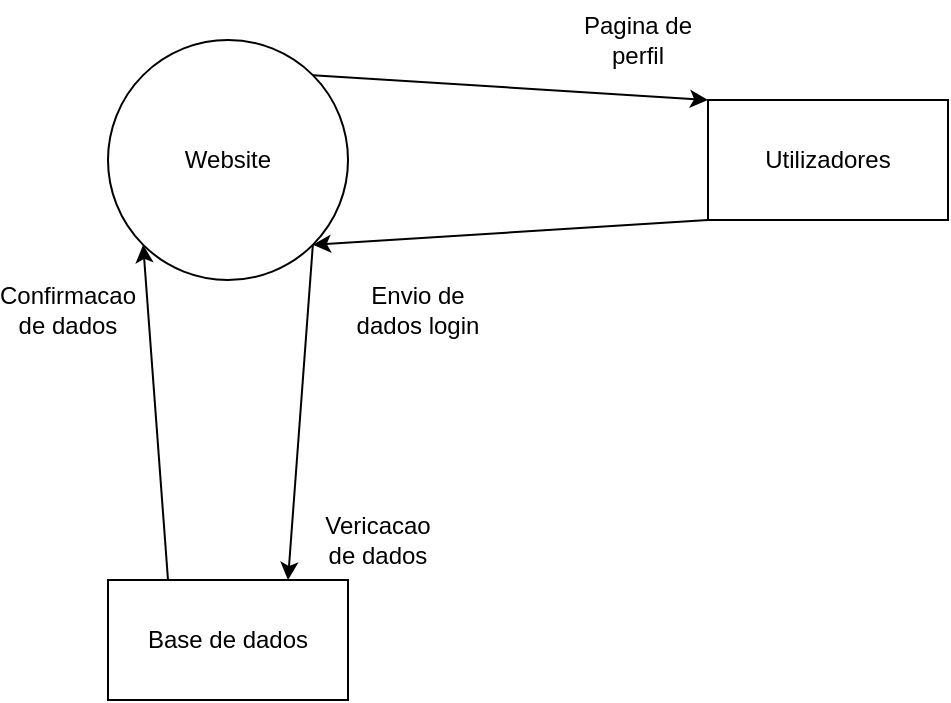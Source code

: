 <mxfile version="24.7.17">
  <diagram name="Page-1" id="ConOzosgfRx71z7twIzJ">
    <mxGraphModel dx="1434" dy="774" grid="1" gridSize="10" guides="1" tooltips="1" connect="1" arrows="1" fold="1" page="1" pageScale="1" pageWidth="850" pageHeight="1100" math="0" shadow="0">
      <root>
        <mxCell id="0" />
        <mxCell id="1" parent="0" />
        <mxCell id="ZJ_EP3jpg2wy-UyA9z9G-1" value="Website" style="ellipse;whiteSpace=wrap;html=1;aspect=fixed;" vertex="1" parent="1">
          <mxGeometry x="370" y="310" width="120" height="120" as="geometry" />
        </mxCell>
        <mxCell id="ZJ_EP3jpg2wy-UyA9z9G-2" value="Base de dados" style="rounded=0;whiteSpace=wrap;html=1;" vertex="1" parent="1">
          <mxGeometry x="370" y="580" width="120" height="60" as="geometry" />
        </mxCell>
        <mxCell id="ZJ_EP3jpg2wy-UyA9z9G-7" value="Utilizadores" style="rounded=0;whiteSpace=wrap;html=1;" vertex="1" parent="1">
          <mxGeometry x="670" y="340" width="120" height="60" as="geometry" />
        </mxCell>
        <mxCell id="ZJ_EP3jpg2wy-UyA9z9G-10" value="Envio de dados login" style="text;html=1;align=center;verticalAlign=middle;whiteSpace=wrap;rounded=0;" vertex="1" parent="1">
          <mxGeometry x="490" y="425" width="70" height="40" as="geometry" />
        </mxCell>
        <mxCell id="ZJ_EP3jpg2wy-UyA9z9G-11" value="Pagina de perfil" style="text;html=1;align=center;verticalAlign=middle;whiteSpace=wrap;rounded=0;" vertex="1" parent="1">
          <mxGeometry x="600" y="290" width="70" height="40" as="geometry" />
        </mxCell>
        <mxCell id="ZJ_EP3jpg2wy-UyA9z9G-12" value="Vericacao de dados" style="text;html=1;align=center;verticalAlign=middle;whiteSpace=wrap;rounded=0;" vertex="1" parent="1">
          <mxGeometry x="470" y="540" width="70" height="40" as="geometry" />
        </mxCell>
        <mxCell id="ZJ_EP3jpg2wy-UyA9z9G-13" value="" style="endArrow=classic;html=1;rounded=0;entryX=0.75;entryY=0;entryDx=0;entryDy=0;exitX=1;exitY=1;exitDx=0;exitDy=0;" edge="1" parent="1" source="ZJ_EP3jpg2wy-UyA9z9G-1" target="ZJ_EP3jpg2wy-UyA9z9G-2">
          <mxGeometry width="50" height="50" relative="1" as="geometry">
            <mxPoint x="400" y="430" as="sourcePoint" />
            <mxPoint x="450" y="380" as="targetPoint" />
          </mxGeometry>
        </mxCell>
        <mxCell id="ZJ_EP3jpg2wy-UyA9z9G-14" value="" style="endArrow=classic;html=1;rounded=0;exitX=0.25;exitY=0;exitDx=0;exitDy=0;entryX=0;entryY=1;entryDx=0;entryDy=0;" edge="1" parent="1" source="ZJ_EP3jpg2wy-UyA9z9G-2" target="ZJ_EP3jpg2wy-UyA9z9G-1">
          <mxGeometry width="50" height="50" relative="1" as="geometry">
            <mxPoint x="400" y="430" as="sourcePoint" />
            <mxPoint x="450" y="380" as="targetPoint" />
          </mxGeometry>
        </mxCell>
        <mxCell id="ZJ_EP3jpg2wy-UyA9z9G-15" value="Confirmacao de dados" style="text;html=1;align=center;verticalAlign=middle;whiteSpace=wrap;rounded=0;" vertex="1" parent="1">
          <mxGeometry x="320" y="420" width="60" height="50" as="geometry" />
        </mxCell>
        <mxCell id="ZJ_EP3jpg2wy-UyA9z9G-16" value="" style="endArrow=classic;html=1;rounded=0;exitX=0;exitY=1;exitDx=0;exitDy=0;entryX=1;entryY=1;entryDx=0;entryDy=0;" edge="1" parent="1" source="ZJ_EP3jpg2wy-UyA9z9G-7" target="ZJ_EP3jpg2wy-UyA9z9G-1">
          <mxGeometry width="50" height="50" relative="1" as="geometry">
            <mxPoint x="400" y="430" as="sourcePoint" />
            <mxPoint x="690" y="480" as="targetPoint" />
          </mxGeometry>
        </mxCell>
        <mxCell id="ZJ_EP3jpg2wy-UyA9z9G-17" value="" style="endArrow=classic;html=1;rounded=0;exitX=1;exitY=0;exitDx=0;exitDy=0;entryX=0;entryY=0;entryDx=0;entryDy=0;" edge="1" parent="1" source="ZJ_EP3jpg2wy-UyA9z9G-1" target="ZJ_EP3jpg2wy-UyA9z9G-7">
          <mxGeometry width="50" height="50" relative="1" as="geometry">
            <mxPoint x="680" y="410" as="sourcePoint" />
            <mxPoint x="482" y="422" as="targetPoint" />
          </mxGeometry>
        </mxCell>
      </root>
    </mxGraphModel>
  </diagram>
</mxfile>
